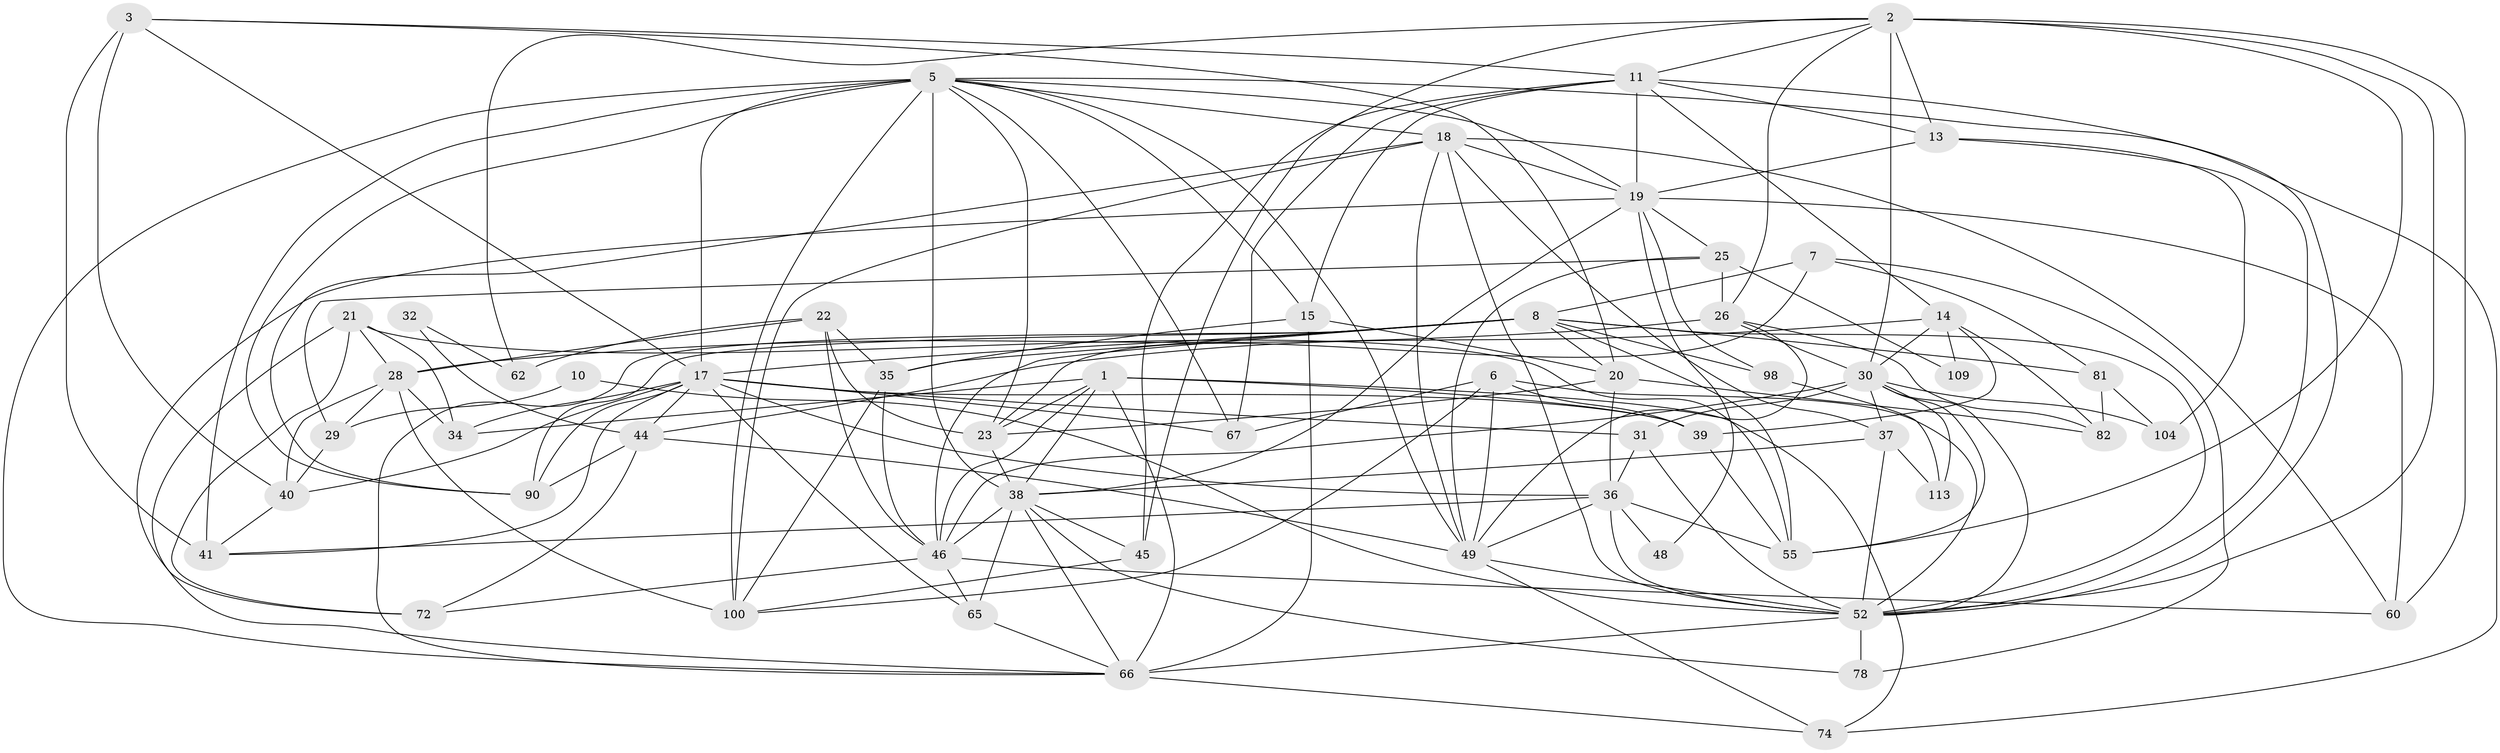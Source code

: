 // original degree distribution, {5: 0.2608695652173913, 6: 0.05217391304347826, 2: 0.11304347826086956, 3: 0.28695652173913044, 4: 0.24347826086956523, 7: 0.02608695652173913, 8: 0.017391304347826087}
// Generated by graph-tools (version 1.1) at 2025/18/03/04/25 18:18:41]
// undirected, 57 vertices, 167 edges
graph export_dot {
graph [start="1"]
  node [color=gray90,style=filled];
  1 [super="+12+4+63"];
  2 [super="+16"];
  3;
  5 [super="+24+9"];
  6 [super="+54"];
  7;
  8 [super="+70+27"];
  10;
  11 [super="+50+114"];
  13 [super="+53"];
  14 [super="+47"];
  15 [super="+112"];
  17 [super="+43"];
  18 [super="+58"];
  19 [super="+89+79+106"];
  20 [super="+51"];
  21 [super="+96+88"];
  22;
  23 [super="+103"];
  25 [super="+91"];
  26 [super="+59"];
  28 [super="+33"];
  29;
  30 [super="+95+80"];
  31 [super="+107"];
  32;
  34;
  35 [super="+101"];
  36 [super="+75"];
  37 [super="+42"];
  38 [super="+73"];
  39;
  40 [super="+108"];
  41 [super="+56"];
  44 [super="+69"];
  45;
  46 [super="+84"];
  48;
  49 [super="+64"];
  52 [super="+57+87"];
  55 [super="+68"];
  60;
  62;
  65 [super="+77"];
  66 [super="+76"];
  67;
  72;
  74;
  78;
  81;
  82;
  90;
  98;
  100 [super="+111"];
  104;
  109;
  113;
  1 -- 39;
  1 -- 74;
  1 -- 66 [weight=2];
  1 -- 46;
  1 -- 34;
  1 -- 38;
  1 -- 23;
  2 -- 52;
  2 -- 45;
  2 -- 62;
  2 -- 13;
  2 -- 55;
  2 -- 11;
  2 -- 60;
  2 -- 30;
  2 -- 26;
  3 -- 20;
  3 -- 40;
  3 -- 41;
  3 -- 11;
  3 -- 17;
  5 -- 38;
  5 -- 41 [weight=3];
  5 -- 74;
  5 -- 17;
  5 -- 19;
  5 -- 23;
  5 -- 90;
  5 -- 49;
  5 -- 67;
  5 -- 100;
  5 -- 15;
  5 -- 66;
  5 -- 18;
  6 -- 39;
  6 -- 100;
  6 -- 67;
  6 -- 49;
  6 -- 52;
  7 -- 78;
  7 -- 81;
  7 -- 8;
  7 -- 23;
  8 -- 52;
  8 -- 17;
  8 -- 81;
  8 -- 35;
  8 -- 20;
  8 -- 98;
  8 -- 90;
  8 -- 55;
  8 -- 46;
  8 -- 66;
  10 -- 29;
  10 -- 52;
  11 -- 19;
  11 -- 67;
  11 -- 52;
  11 -- 15;
  11 -- 45;
  11 -- 13;
  11 -- 14;
  13 -- 104;
  13 -- 52;
  13 -- 19;
  14 -- 30;
  14 -- 44;
  14 -- 82;
  14 -- 39;
  14 -- 109;
  15 -- 35;
  15 -- 20;
  15 -- 66;
  17 -- 36;
  17 -- 41;
  17 -- 90;
  17 -- 65;
  17 -- 34;
  17 -- 67;
  17 -- 39;
  17 -- 40;
  17 -- 44;
  17 -- 31;
  18 -- 90;
  18 -- 49;
  18 -- 19;
  18 -- 52;
  18 -- 37;
  18 -- 100;
  18 -- 60;
  19 -- 60;
  19 -- 72 [weight=2];
  19 -- 25;
  19 -- 48;
  19 -- 98;
  19 -- 38;
  20 -- 82;
  20 -- 36;
  20 -- 23;
  21 -- 28;
  21 -- 72;
  21 -- 55;
  21 -- 34;
  21 -- 66;
  22 -- 35;
  22 -- 46;
  22 -- 62;
  22 -- 28;
  22 -- 23;
  23 -- 38;
  25 -- 26;
  25 -- 29;
  25 -- 109;
  25 -- 49;
  26 -- 49;
  26 -- 82;
  26 -- 28;
  26 -- 30;
  28 -- 34;
  28 -- 29;
  28 -- 40;
  28 -- 100;
  29 -- 40;
  30 -- 104;
  30 -- 52;
  30 -- 113;
  30 -- 55;
  30 -- 37;
  30 -- 31;
  30 -- 46;
  31 -- 36;
  31 -- 52;
  32 -- 44;
  32 -- 62;
  35 -- 100;
  35 -- 46;
  36 -- 48;
  36 -- 55;
  36 -- 41;
  36 -- 49;
  36 -- 52;
  37 -- 113;
  37 -- 38;
  37 -- 52;
  38 -- 65;
  38 -- 46;
  38 -- 66;
  38 -- 45;
  38 -- 78;
  39 -- 55;
  40 -- 41;
  44 -- 72;
  44 -- 49;
  44 -- 90;
  45 -- 100;
  46 -- 65;
  46 -- 72;
  46 -- 60;
  49 -- 74;
  49 -- 52;
  52 -- 78;
  52 -- 66;
  65 -- 66;
  66 -- 74;
  81 -- 82;
  81 -- 104;
  98 -- 113;
}
